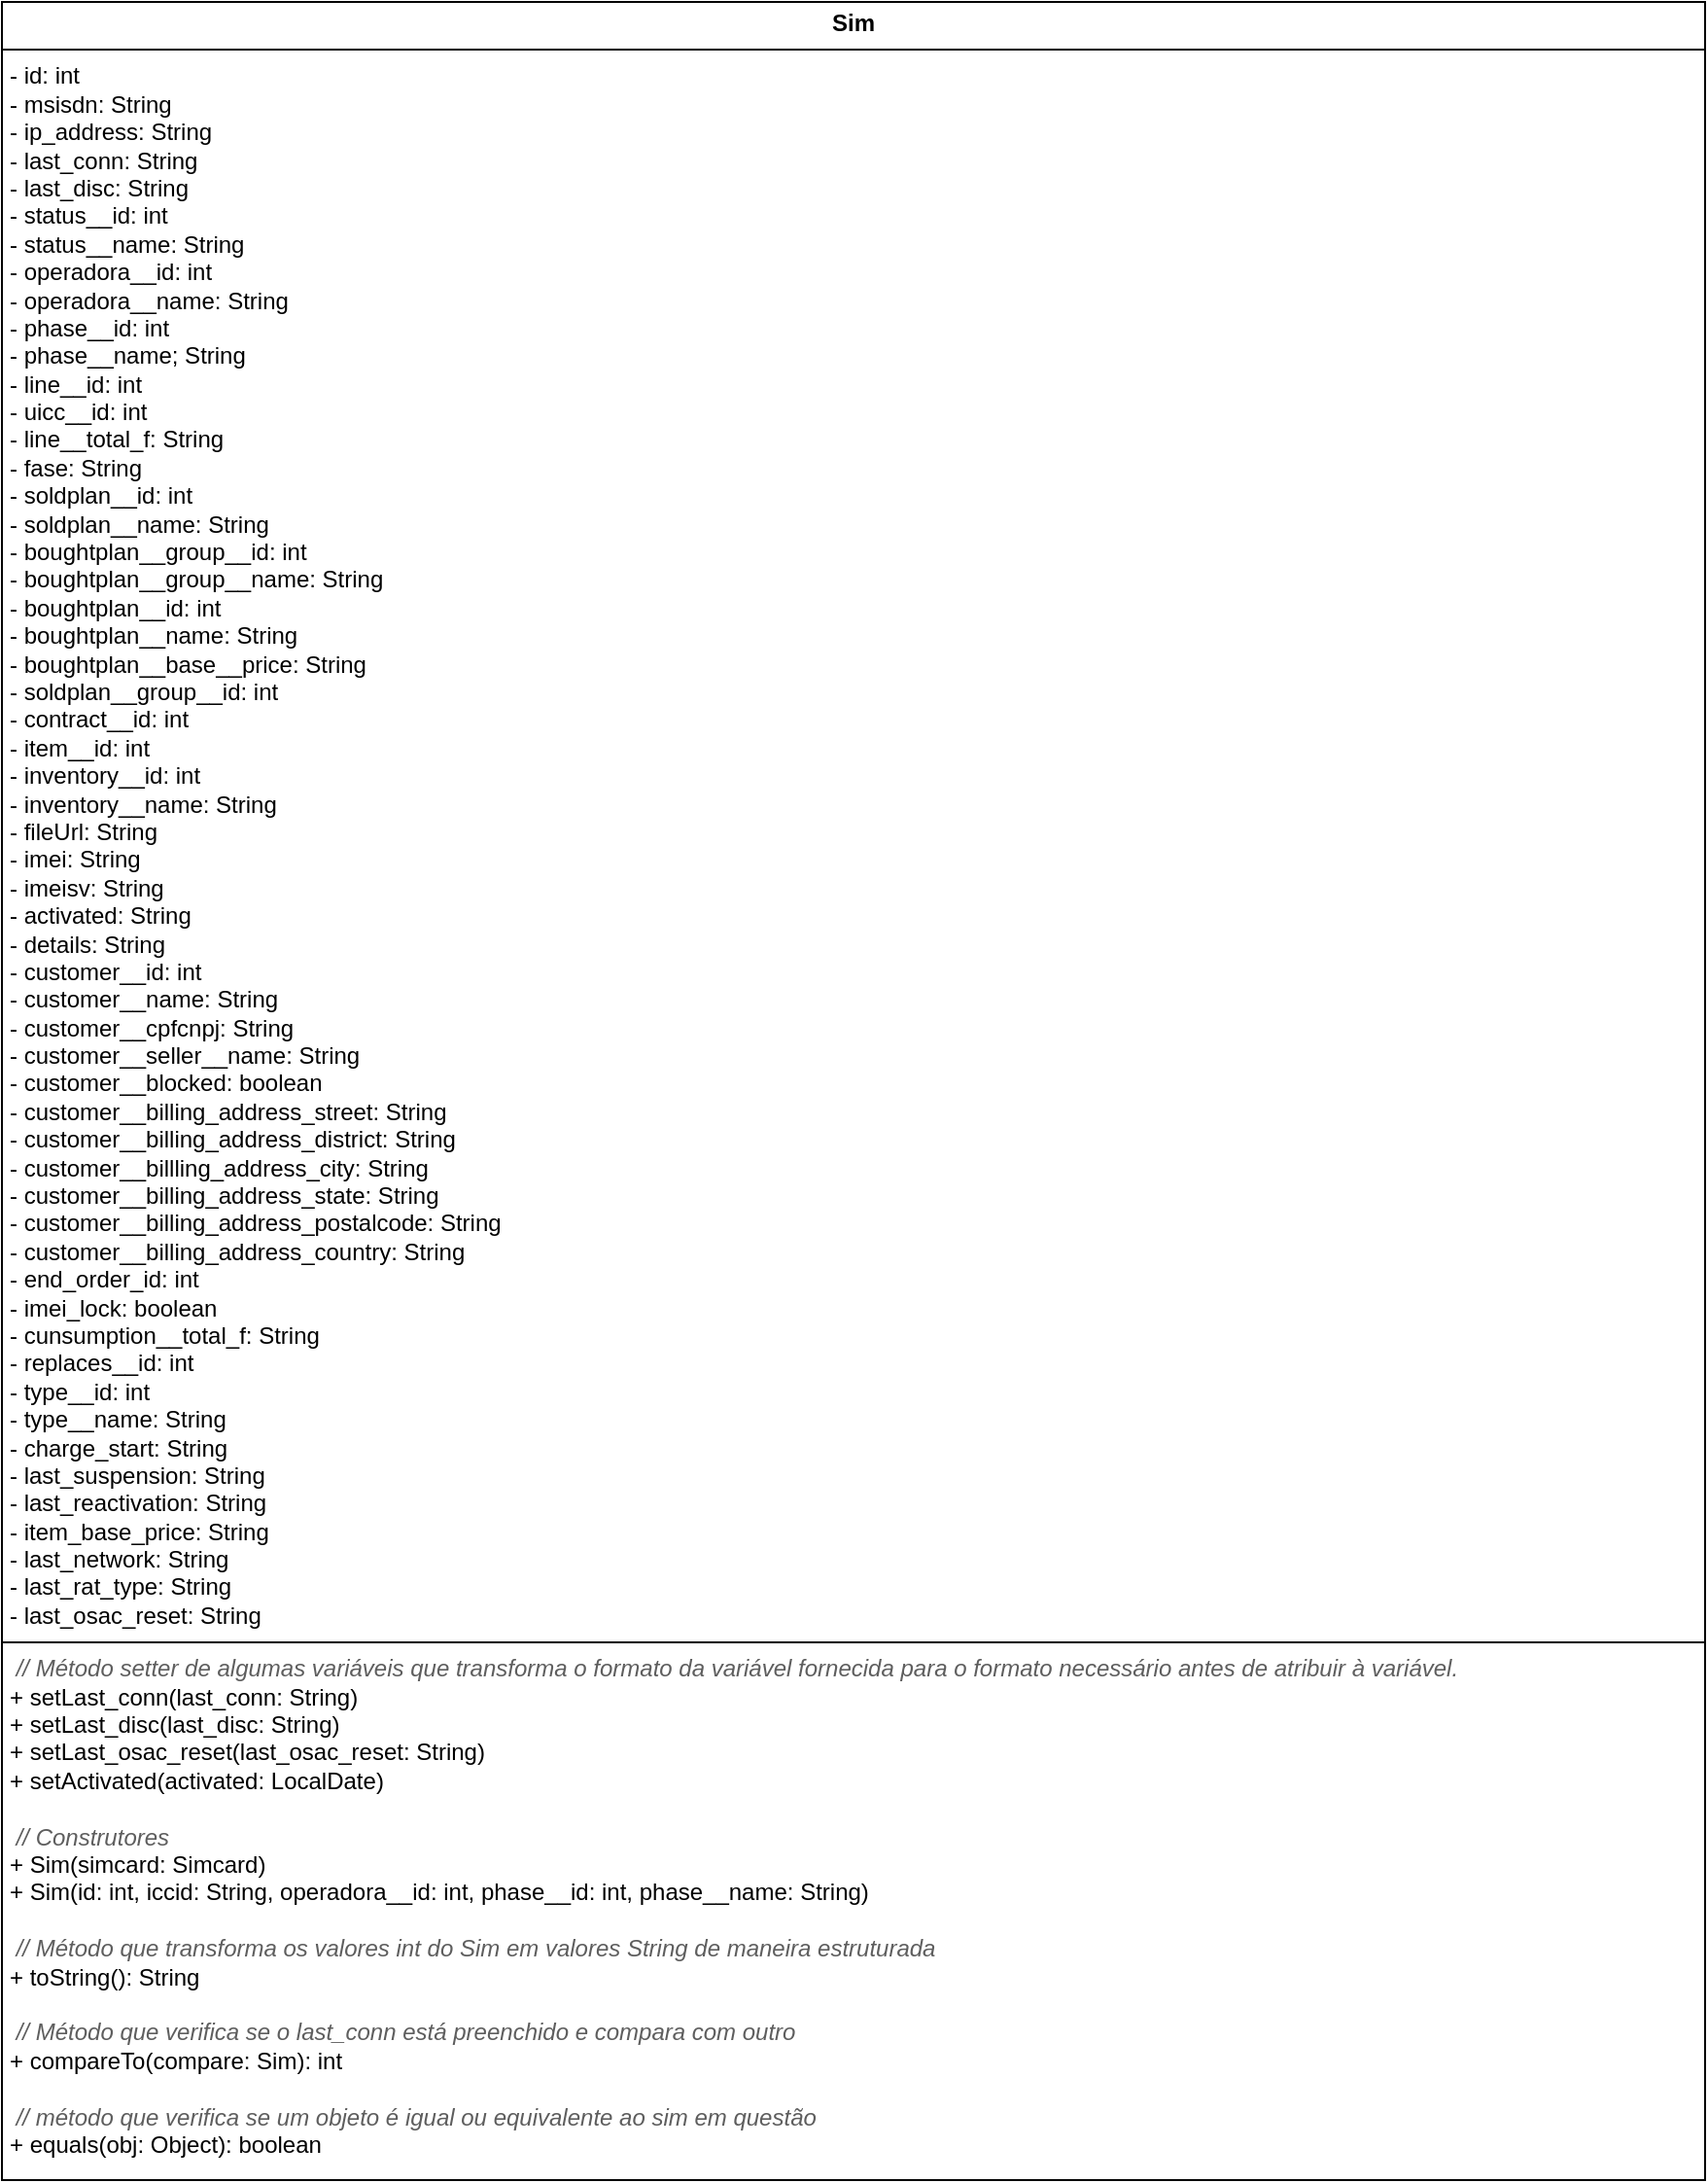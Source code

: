 <mxfile version="25.0.3">
  <diagram name="Página-1" id="yRpw1XDFjLFixnUvcPBG">
    <mxGraphModel dx="1432" dy="763" grid="1" gridSize="10" guides="1" tooltips="1" connect="1" arrows="1" fold="1" page="1" pageScale="1" pageWidth="827" pageHeight="1169" math="0" shadow="0">
      <root>
        <mxCell id="0" />
        <mxCell id="1" parent="0" />
        <mxCell id="ympIJe-1SoXUaamCZdop-1" value="&lt;p style=&quot;margin:0px;margin-top:4px;text-align:center;&quot;&gt;&lt;b&gt;Sim&lt;/b&gt;&lt;/p&gt;&lt;hr size=&quot;1&quot; style=&quot;border-style:solid;&quot;&gt;&lt;p style=&quot;margin:0px;margin-left:4px;&quot;&gt;- id: int&lt;/p&gt;&lt;p style=&quot;margin:0px;margin-left:4px;&quot;&gt;- msisdn: String&lt;/p&gt;&lt;p style=&quot;margin:0px;margin-left:4px;&quot;&gt;- ip_address: String&lt;/p&gt;&lt;p style=&quot;margin:0px;margin-left:4px;&quot;&gt;- last_conn: String&lt;/p&gt;&lt;p style=&quot;margin:0px;margin-left:4px;&quot;&gt;- last_disc: String&lt;/p&gt;&lt;p style=&quot;margin:0px;margin-left:4px;&quot;&gt;- status__id: int&lt;/p&gt;&lt;p style=&quot;margin:0px;margin-left:4px;&quot;&gt;- status__name: String&lt;/p&gt;&lt;p style=&quot;margin:0px;margin-left:4px;&quot;&gt;- operadora__id: int&lt;/p&gt;&lt;p style=&quot;margin:0px;margin-left:4px;&quot;&gt;- operadora__name: String&lt;/p&gt;&lt;p style=&quot;margin:0px;margin-left:4px;&quot;&gt;- phase__id: int&lt;/p&gt;&lt;p style=&quot;margin:0px;margin-left:4px;&quot;&gt;- phase__name; String&lt;/p&gt;&lt;p style=&quot;margin:0px;margin-left:4px;&quot;&gt;- line__id: int&lt;/p&gt;&lt;p style=&quot;margin:0px;margin-left:4px;&quot;&gt;- uicc__id: int&lt;/p&gt;&lt;p style=&quot;margin:0px;margin-left:4px;&quot;&gt;- line__total_f: String&lt;/p&gt;&lt;p style=&quot;margin:0px;margin-left:4px;&quot;&gt;- fase: String&lt;/p&gt;&lt;p style=&quot;margin:0px;margin-left:4px;&quot;&gt;- soldplan__id: int&lt;/p&gt;&lt;p style=&quot;margin:0px;margin-left:4px;&quot;&gt;- soldplan__name: String&lt;/p&gt;&lt;p style=&quot;margin:0px;margin-left:4px;&quot;&gt;- boughtplan__group__id: int&lt;/p&gt;&lt;p style=&quot;margin:0px;margin-left:4px;&quot;&gt;- boughtplan__group__name: String&lt;/p&gt;&lt;p style=&quot;margin:0px;margin-left:4px;&quot;&gt;- boughtplan__id: int&lt;/p&gt;&lt;p style=&quot;margin:0px;margin-left:4px;&quot;&gt;- boughtplan__name: String&lt;/p&gt;&lt;p style=&quot;margin:0px;margin-left:4px;&quot;&gt;- boughtplan__base__price: String&lt;/p&gt;&lt;p style=&quot;margin:0px;margin-left:4px;&quot;&gt;- soldplan__group__id: int&lt;/p&gt;&lt;p style=&quot;margin:0px;margin-left:4px;&quot;&gt;- contract__id: int&lt;/p&gt;&lt;p style=&quot;margin:0px;margin-left:4px;&quot;&gt;- item__id: int&lt;/p&gt;&lt;p style=&quot;margin:0px;margin-left:4px;&quot;&gt;- inventory__id: int&lt;/p&gt;&lt;p style=&quot;margin:0px;margin-left:4px;&quot;&gt;- inventory__name: String&lt;/p&gt;&lt;p style=&quot;margin:0px;margin-left:4px;&quot;&gt;- fileUrl: String&lt;/p&gt;&lt;p style=&quot;margin:0px;margin-left:4px;&quot;&gt;- imei: String&lt;/p&gt;&lt;p style=&quot;margin:0px;margin-left:4px;&quot;&gt;- imeisv: String&lt;/p&gt;&lt;p style=&quot;margin:0px;margin-left:4px;&quot;&gt;- activated: String&lt;/p&gt;&lt;p style=&quot;margin:0px;margin-left:4px;&quot;&gt;- details: String&lt;/p&gt;&lt;p style=&quot;margin:0px;margin-left:4px;&quot;&gt;- customer__id: int&lt;/p&gt;&lt;p style=&quot;margin:0px;margin-left:4px;&quot;&gt;- customer__name: String&lt;/p&gt;&lt;p style=&quot;margin:0px;margin-left:4px;&quot;&gt;- customer__cpfcnpj: String&lt;/p&gt;&lt;p style=&quot;margin:0px;margin-left:4px;&quot;&gt;- customer__seller__name: String&lt;/p&gt;&lt;p style=&quot;margin:0px;margin-left:4px;&quot;&gt;- customer__blocked: boolean&lt;/p&gt;&lt;p style=&quot;margin:0px;margin-left:4px;&quot;&gt;- customer__billing_address_street: String&lt;/p&gt;&lt;p style=&quot;margin:0px;margin-left:4px;&quot;&gt;- customer__billing_address_district: String&lt;/p&gt;&lt;p style=&quot;margin:0px;margin-left:4px;&quot;&gt;- customer__billling_address_city: String&lt;/p&gt;&lt;p style=&quot;margin:0px;margin-left:4px;&quot;&gt;- customer__billing_address_state: String&lt;/p&gt;&lt;p style=&quot;margin:0px;margin-left:4px;&quot;&gt;- customer__billing_address_postalcode: String&lt;/p&gt;&lt;p style=&quot;margin:0px;margin-left:4px;&quot;&gt;- customer__billing_address_country: String&lt;/p&gt;&lt;p style=&quot;margin:0px;margin-left:4px;&quot;&gt;- end_order_id: int&lt;/p&gt;&lt;p style=&quot;margin:0px;margin-left:4px;&quot;&gt;- imei_lock: boolean&lt;/p&gt;&lt;p style=&quot;margin:0px;margin-left:4px;&quot;&gt;- cunsumption__total_f: String&lt;/p&gt;&lt;p style=&quot;margin:0px;margin-left:4px;&quot;&gt;- replaces__id: int&lt;/p&gt;&lt;p style=&quot;margin:0px;margin-left:4px;&quot;&gt;- type__id: int&lt;/p&gt;&lt;p style=&quot;margin:0px;margin-left:4px;&quot;&gt;- type__name: String&lt;/p&gt;&lt;p style=&quot;margin:0px;margin-left:4px;&quot;&gt;- charge_start: String&lt;/p&gt;&lt;p style=&quot;margin:0px;margin-left:4px;&quot;&gt;- last_suspension: String&lt;/p&gt;&lt;p style=&quot;margin:0px;margin-left:4px;&quot;&gt;- last_reactivation: String&lt;/p&gt;&lt;p style=&quot;margin:0px;margin-left:4px;&quot;&gt;- item_base_price: String&lt;/p&gt;&lt;p style=&quot;margin:0px;margin-left:4px;&quot;&gt;- last_network: String&lt;/p&gt;&lt;p style=&quot;margin:0px;margin-left:4px;&quot;&gt;- last_rat_type: String&lt;/p&gt;&lt;p style=&quot;margin:0px;margin-left:4px;&quot;&gt;- last_osac_reset: String&lt;/p&gt;&lt;hr size=&quot;1&quot; style=&quot;border-style:solid;&quot;&gt;&lt;p style=&quot;margin:0px;margin-left:4px;&quot;&gt;&lt;i&gt;&lt;font color=&quot;#5e5e5e&quot;&gt;&amp;nbsp;// Método setter de algumas variáveis que transforma o formato da variável fornecida para o formato necessário antes de atribuir à variável.&lt;/font&gt;&lt;/i&gt;&lt;/p&gt;&lt;p style=&quot;margin:0px;margin-left:4px;&quot;&gt;+ setLast_conn(last_conn: String)&amp;nbsp;&lt;/p&gt;&lt;p style=&quot;margin:0px;margin-left:4px;&quot;&gt;+ setLast_disc(last_disc: String)&lt;/p&gt;&lt;p style=&quot;margin:0px;margin-left:4px;&quot;&gt;+ setLast_osac_reset(last_osac_reset: String)&lt;/p&gt;&lt;p style=&quot;margin:0px;margin-left:4px;&quot;&gt;+ setActivated(activated: LocalDate)&lt;/p&gt;&lt;p style=&quot;margin:0px;margin-left:4px;&quot;&gt;&lt;br&gt;&lt;/p&gt;&lt;p style=&quot;margin:0px;margin-left:4px;&quot;&gt;&lt;i&gt;&lt;font color=&quot;#5e5e5e&quot;&gt;&amp;nbsp;// Construtores&lt;/font&gt;&lt;/i&gt;&lt;/p&gt;&lt;p style=&quot;margin:0px;margin-left:4px;&quot;&gt;+ Sim(simcard: Simcard)&lt;/p&gt;&lt;p style=&quot;margin:0px;margin-left:4px;&quot;&gt;+ Sim(id: int, iccid: String, operadora__id: int, phase__id: int, phase__name: String)&lt;/p&gt;&lt;p style=&quot;margin:0px;margin-left:4px;&quot;&gt;&lt;br&gt;&lt;/p&gt;&lt;p style=&quot;margin:0px;margin-left:4px;&quot;&gt;&lt;i&gt;&lt;font color=&quot;#5e5e5e&quot;&gt;&amp;nbsp;// Método que transforma os valores int do Sim em valores String de maneira estruturada&lt;/font&gt;&lt;/i&gt;&lt;/p&gt;&lt;p style=&quot;margin:0px;margin-left:4px;&quot;&gt;+ toString(): String&lt;/p&gt;&lt;p style=&quot;margin:0px;margin-left:4px;&quot;&gt;&lt;br&gt;&lt;/p&gt;&lt;p style=&quot;margin:0px;margin-left:4px;&quot;&gt;&lt;i&gt;&lt;font color=&quot;#5e5e5e&quot;&gt;&amp;nbsp;// Método que verifica se o last_conn está preenchido e compara com outro&amp;nbsp;&lt;/font&gt;&lt;/i&gt;&lt;/p&gt;&lt;p style=&quot;margin:0px;margin-left:4px;&quot;&gt;+ compareTo(compare: Sim): int&lt;/p&gt;&lt;p style=&quot;margin:0px;margin-left:4px;&quot;&gt;&lt;br&gt;&lt;/p&gt;&lt;p style=&quot;margin:0px;margin-left:4px;&quot;&gt;&lt;i&gt;&lt;font color=&quot;#5e5e5e&quot;&gt;&amp;nbsp;// método que verifica se um objeto é igual ou equivalente ao sim em questão&lt;/font&gt;&lt;/i&gt;&lt;/p&gt;&lt;p style=&quot;margin:0px;margin-left:4px;&quot;&gt;+ equals(obj: Object): boolean&lt;/p&gt;" style="verticalAlign=top;align=left;overflow=fill;html=1;whiteSpace=wrap;" vertex="1" parent="1">
          <mxGeometry x="334" y="320" width="876" height="1120" as="geometry" />
        </mxCell>
      </root>
    </mxGraphModel>
  </diagram>
</mxfile>
